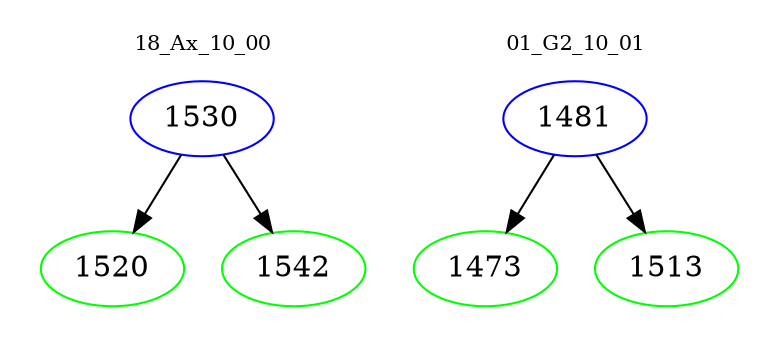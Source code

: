 digraph{
subgraph cluster_0 {
color = white
label = "18_Ax_10_00";
fontsize=10;
T0_1530 [label="1530", color="blue"]
T0_1530 -> T0_1520 [color="black"]
T0_1520 [label="1520", color="green"]
T0_1530 -> T0_1542 [color="black"]
T0_1542 [label="1542", color="green"]
}
subgraph cluster_1 {
color = white
label = "01_G2_10_01";
fontsize=10;
T1_1481 [label="1481", color="blue"]
T1_1481 -> T1_1473 [color="black"]
T1_1473 [label="1473", color="green"]
T1_1481 -> T1_1513 [color="black"]
T1_1513 [label="1513", color="green"]
}
}
